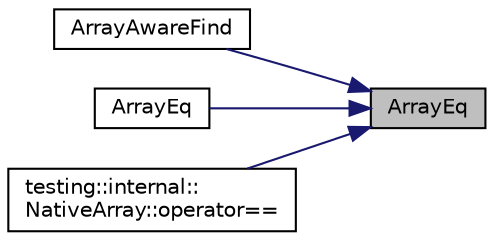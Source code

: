 digraph "ArrayEq"
{
 // INTERACTIVE_SVG=YES
 // LATEX_PDF_SIZE
  bgcolor="transparent";
  edge [fontname="Helvetica",fontsize="10",labelfontname="Helvetica",labelfontsize="10"];
  node [fontname="Helvetica",fontsize="10",shape=record];
  rankdir="RL";
  Node1 [label="ArrayEq",height=0.2,width=0.4,color="black", fillcolor="grey75", style="filled", fontcolor="black",tooltip=" "];
  Node1 -> Node2 [dir="back",color="midnightblue",fontsize="10",style="solid",fontname="Helvetica"];
  Node2 [label="ArrayAwareFind",height=0.2,width=0.4,color="black",URL="$d0/da7/namespacetesting_1_1internal_a94a857fe6ff32cf4fdc4769a4071f239.html#a94a857fe6ff32cf4fdc4769a4071f239",tooltip=" "];
  Node1 -> Node3 [dir="back",color="midnightblue",fontsize="10",style="solid",fontname="Helvetica"];
  Node3 [label="ArrayEq",height=0.2,width=0.4,color="black",URL="$d0/da7/namespacetesting_1_1internal_a5cb6f81ee827130024261121c742b26c.html#a5cb6f81ee827130024261121c742b26c",tooltip=" "];
  Node1 -> Node4 [dir="back",color="midnightblue",fontsize="10",style="solid",fontname="Helvetica"];
  Node4 [label="testing::internal::\lNativeArray::operator==",height=0.2,width=0.4,color="black",URL="$d6/de6/classtesting_1_1internal_1_1NativeArray_aaad419ed3b939da1279ad0b951649059.html#aaad419ed3b939da1279ad0b951649059",tooltip=" "];
}

